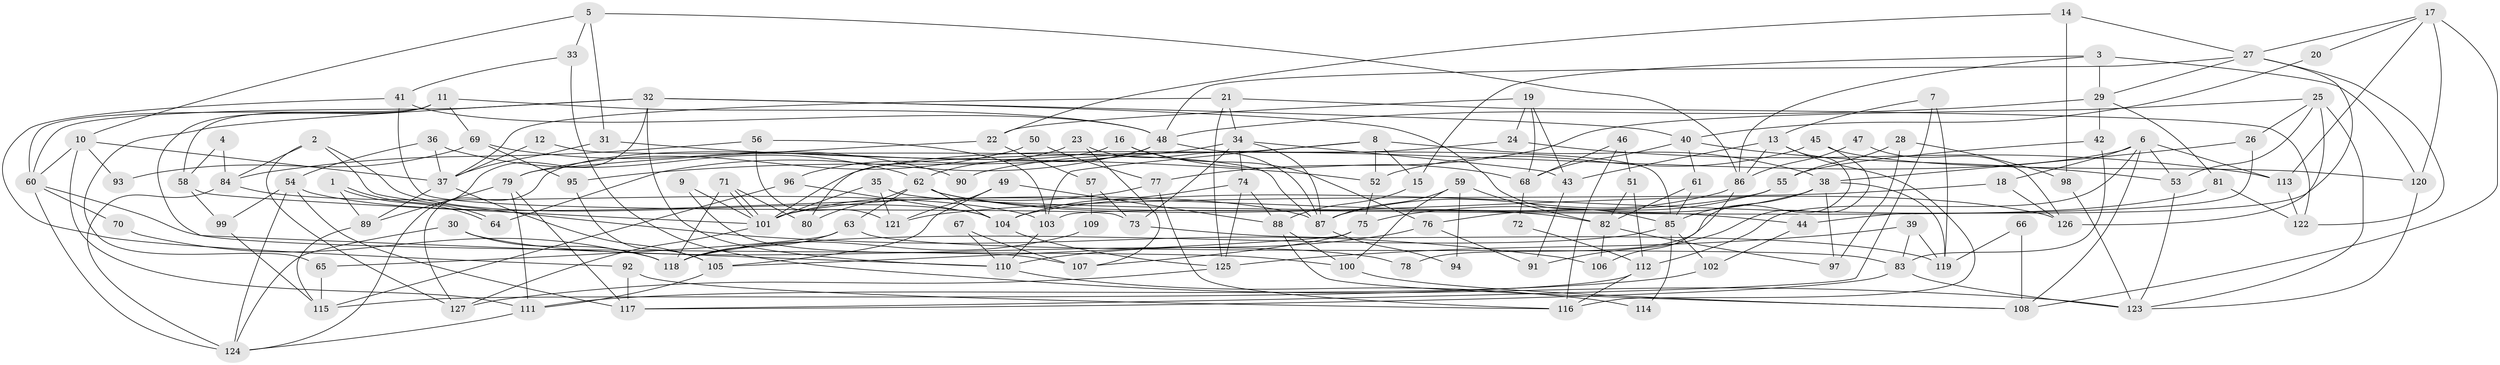 // Generated by graph-tools (version 1.1) at 2025/36/03/09/25 02:36:16]
// undirected, 127 vertices, 254 edges
graph export_dot {
graph [start="1"]
  node [color=gray90,style=filled];
  1;
  2;
  3;
  4;
  5;
  6;
  7;
  8;
  9;
  10;
  11;
  12;
  13;
  14;
  15;
  16;
  17;
  18;
  19;
  20;
  21;
  22;
  23;
  24;
  25;
  26;
  27;
  28;
  29;
  30;
  31;
  32;
  33;
  34;
  35;
  36;
  37;
  38;
  39;
  40;
  41;
  42;
  43;
  44;
  45;
  46;
  47;
  48;
  49;
  50;
  51;
  52;
  53;
  54;
  55;
  56;
  57;
  58;
  59;
  60;
  61;
  62;
  63;
  64;
  65;
  66;
  67;
  68;
  69;
  70;
  71;
  72;
  73;
  74;
  75;
  76;
  77;
  78;
  79;
  80;
  81;
  82;
  83;
  84;
  85;
  86;
  87;
  88;
  89;
  90;
  91;
  92;
  93;
  94;
  95;
  96;
  97;
  98;
  99;
  100;
  101;
  102;
  103;
  104;
  105;
  106;
  107;
  108;
  109;
  110;
  111;
  112;
  113;
  114;
  115;
  116;
  117;
  118;
  119;
  120;
  121;
  122;
  123;
  124;
  125;
  126;
  127;
  1 -- 64;
  1 -- 64;
  1 -- 89;
  2 -- 84;
  2 -- 127;
  2 -- 104;
  2 -- 106;
  3 -- 29;
  3 -- 15;
  3 -- 86;
  3 -- 120;
  4 -- 84;
  4 -- 58;
  5 -- 10;
  5 -- 86;
  5 -- 31;
  5 -- 33;
  6 -- 108;
  6 -- 113;
  6 -- 18;
  6 -- 53;
  6 -- 90;
  6 -- 112;
  7 -- 119;
  7 -- 117;
  7 -- 13;
  8 -- 38;
  8 -- 52;
  8 -- 15;
  8 -- 80;
  8 -- 103;
  9 -- 107;
  9 -- 101;
  10 -- 60;
  10 -- 37;
  10 -- 93;
  10 -- 111;
  11 -- 48;
  11 -- 110;
  11 -- 58;
  11 -- 60;
  11 -- 69;
  12 -- 37;
  12 -- 87;
  13 -- 116;
  13 -- 43;
  13 -- 78;
  13 -- 86;
  14 -- 27;
  14 -- 22;
  14 -- 98;
  15 -- 88;
  16 -- 127;
  16 -- 68;
  16 -- 76;
  17 -- 108;
  17 -- 120;
  17 -- 20;
  17 -- 27;
  17 -- 113;
  18 -- 126;
  18 -- 121;
  19 -- 43;
  19 -- 68;
  19 -- 22;
  19 -- 24;
  20 -- 40;
  21 -- 34;
  21 -- 122;
  21 -- 37;
  21 -- 125;
  22 -- 79;
  22 -- 57;
  23 -- 87;
  23 -- 96;
  23 -- 107;
  24 -- 101;
  24 -- 113;
  25 -- 123;
  25 -- 26;
  25 -- 53;
  25 -- 77;
  25 -- 126;
  26 -- 103;
  26 -- 38;
  27 -- 48;
  27 -- 29;
  27 -- 44;
  27 -- 122;
  28 -- 98;
  28 -- 55;
  28 -- 97;
  29 -- 81;
  29 -- 42;
  29 -- 48;
  30 -- 118;
  30 -- 124;
  30 -- 78;
  31 -- 52;
  31 -- 37;
  32 -- 124;
  32 -- 85;
  32 -- 40;
  32 -- 60;
  32 -- 65;
  32 -- 110;
  33 -- 123;
  33 -- 41;
  34 -- 74;
  34 -- 87;
  34 -- 43;
  34 -- 73;
  34 -- 95;
  35 -- 101;
  35 -- 44;
  35 -- 121;
  36 -- 62;
  36 -- 37;
  36 -- 54;
  37 -- 89;
  37 -- 105;
  38 -- 119;
  38 -- 97;
  38 -- 75;
  38 -- 85;
  39 -- 83;
  39 -- 125;
  39 -- 119;
  40 -- 53;
  40 -- 61;
  40 -- 68;
  41 -- 48;
  41 -- 73;
  41 -- 92;
  42 -- 55;
  42 -- 83;
  43 -- 91;
  44 -- 102;
  45 -- 120;
  45 -- 91;
  45 -- 52;
  46 -- 51;
  46 -- 116;
  46 -- 68;
  47 -- 86;
  47 -- 126;
  48 -- 62;
  48 -- 64;
  48 -- 85;
  49 -- 121;
  49 -- 105;
  49 -- 88;
  50 -- 77;
  50 -- 79;
  51 -- 82;
  51 -- 112;
  52 -- 75;
  53 -- 123;
  54 -- 117;
  54 -- 87;
  54 -- 99;
  54 -- 124;
  55 -- 76;
  55 -- 101;
  56 -- 121;
  56 -- 103;
  56 -- 84;
  57 -- 73;
  57 -- 109;
  58 -- 99;
  58 -- 101;
  59 -- 87;
  59 -- 82;
  59 -- 94;
  59 -- 100;
  60 -- 70;
  60 -- 100;
  60 -- 124;
  61 -- 85;
  61 -- 82;
  62 -- 104;
  62 -- 82;
  62 -- 63;
  62 -- 80;
  62 -- 126;
  63 -- 118;
  63 -- 65;
  63 -- 83;
  65 -- 115;
  66 -- 108;
  66 -- 119;
  67 -- 107;
  67 -- 110;
  68 -- 72;
  69 -- 95;
  69 -- 90;
  69 -- 93;
  70 -- 118;
  71 -- 101;
  71 -- 101;
  71 -- 80;
  71 -- 118;
  72 -- 112;
  73 -- 119;
  74 -- 88;
  74 -- 125;
  74 -- 104;
  75 -- 105;
  75 -- 107;
  76 -- 110;
  76 -- 91;
  77 -- 101;
  77 -- 116;
  79 -- 111;
  79 -- 89;
  79 -- 117;
  81 -- 104;
  81 -- 122;
  82 -- 106;
  82 -- 97;
  83 -- 117;
  83 -- 123;
  84 -- 124;
  84 -- 103;
  85 -- 102;
  85 -- 114;
  85 -- 118;
  86 -- 87;
  86 -- 106;
  87 -- 94;
  88 -- 100;
  88 -- 108;
  89 -- 115;
  92 -- 117;
  92 -- 116;
  95 -- 105;
  96 -- 104;
  96 -- 115;
  98 -- 123;
  99 -- 115;
  100 -- 108;
  101 -- 127;
  102 -- 111;
  103 -- 110;
  104 -- 125;
  105 -- 111;
  109 -- 118;
  110 -- 114;
  111 -- 124;
  112 -- 116;
  112 -- 115;
  113 -- 122;
  120 -- 123;
  125 -- 127;
}
